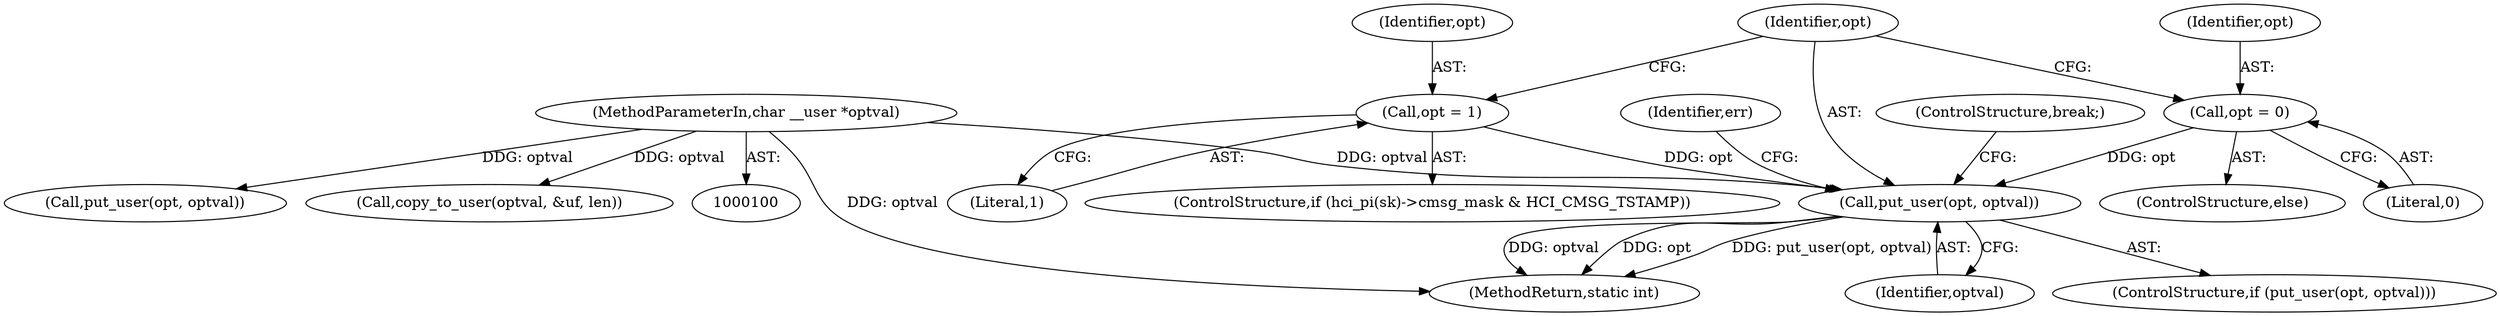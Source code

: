 digraph "0_linux_e15ca9a0ef9a86f0477530b0f44a725d67f889ee@pointer" {
"1000189" [label="(Call,put_user(opt, optval))"];
"1000181" [label="(Call,opt = 1)"];
"1000185" [label="(Call,opt = 0)"];
"1000104" [label="(MethodParameterIn,char __user *optval)"];
"1000183" [label="(Literal,1)"];
"1000182" [label="(Identifier,opt)"];
"1000188" [label="(ControlStructure,if (put_user(opt, optval)))"];
"1000277" [label="(MethodReturn,static int)"];
"1000104" [label="(MethodParameterIn,char __user *optval)"];
"1000174" [label="(ControlStructure,if (hci_pi(sk)->cmsg_mask & HCI_CMSG_TSTAMP))"];
"1000196" [label="(ControlStructure,break;)"];
"1000187" [label="(Literal,0)"];
"1000189" [label="(Call,put_user(opt, optval))"];
"1000165" [label="(Call,put_user(opt, optval))"];
"1000190" [label="(Identifier,opt)"];
"1000184" [label="(ControlStructure,else)"];
"1000185" [label="(Call,opt = 0)"];
"1000186" [label="(Identifier,opt)"];
"1000193" [label="(Identifier,err)"];
"1000191" [label="(Identifier,optval)"];
"1000181" [label="(Call,opt = 1)"];
"1000256" [label="(Call,copy_to_user(optval, &uf, len))"];
"1000189" -> "1000188"  [label="AST: "];
"1000189" -> "1000191"  [label="CFG: "];
"1000190" -> "1000189"  [label="AST: "];
"1000191" -> "1000189"  [label="AST: "];
"1000193" -> "1000189"  [label="CFG: "];
"1000196" -> "1000189"  [label="CFG: "];
"1000189" -> "1000277"  [label="DDG: opt"];
"1000189" -> "1000277"  [label="DDG: put_user(opt, optval)"];
"1000189" -> "1000277"  [label="DDG: optval"];
"1000181" -> "1000189"  [label="DDG: opt"];
"1000185" -> "1000189"  [label="DDG: opt"];
"1000104" -> "1000189"  [label="DDG: optval"];
"1000181" -> "1000174"  [label="AST: "];
"1000181" -> "1000183"  [label="CFG: "];
"1000182" -> "1000181"  [label="AST: "];
"1000183" -> "1000181"  [label="AST: "];
"1000190" -> "1000181"  [label="CFG: "];
"1000185" -> "1000184"  [label="AST: "];
"1000185" -> "1000187"  [label="CFG: "];
"1000186" -> "1000185"  [label="AST: "];
"1000187" -> "1000185"  [label="AST: "];
"1000190" -> "1000185"  [label="CFG: "];
"1000104" -> "1000100"  [label="AST: "];
"1000104" -> "1000277"  [label="DDG: optval"];
"1000104" -> "1000165"  [label="DDG: optval"];
"1000104" -> "1000256"  [label="DDG: optval"];
}
